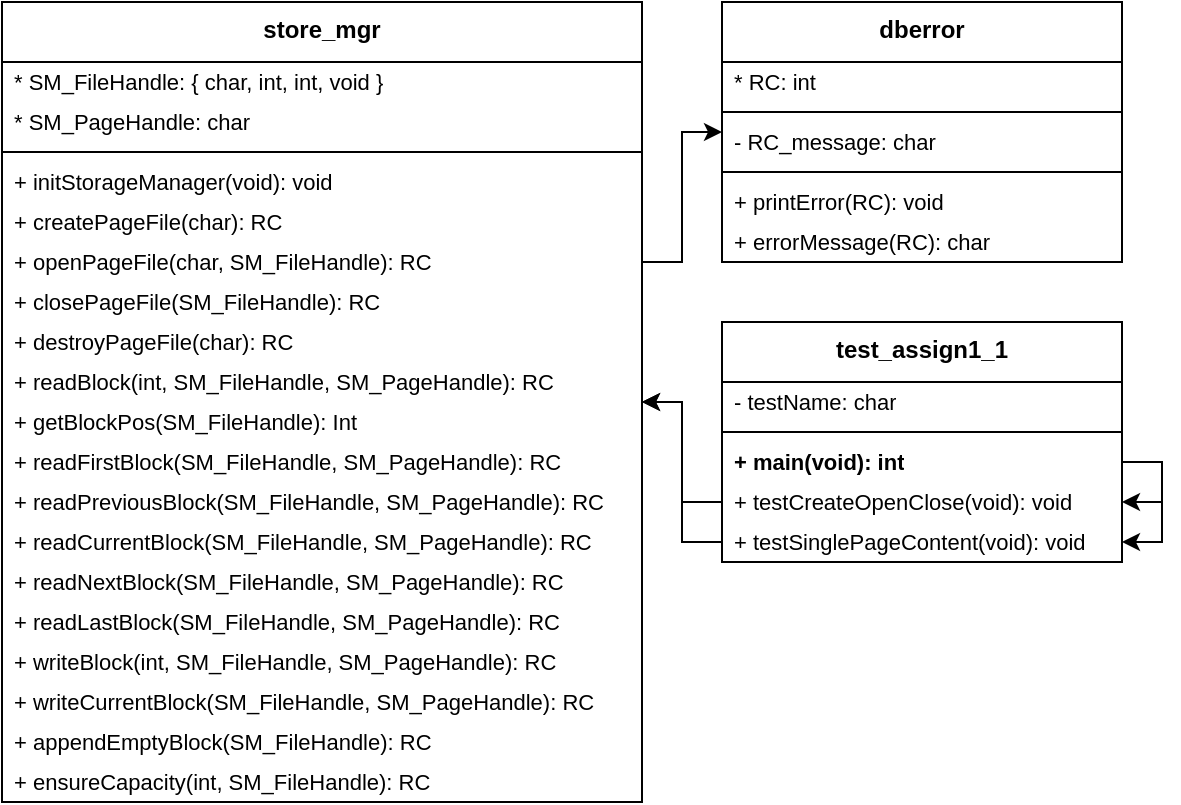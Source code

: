<mxfile version="21.5.1" type="device">
  <diagram name="Page-1" id="DyquLoCqnv8UFfpNbI6D">
    <mxGraphModel dx="1829" dy="907" grid="1" gridSize="10" guides="1" tooltips="1" connect="1" arrows="1" fold="1" page="1" pageScale="1" pageWidth="660" pageHeight="480" math="0" shadow="0">
      <root>
        <mxCell id="0" />
        <mxCell id="1" parent="0" />
        <mxCell id="2W-PBRkv51gdTkOP3Wb2-12" value="store_mgr" style="swimlane;fontStyle=1;align=center;verticalAlign=top;childLayout=stackLayout;horizontal=1;startSize=30;horizontalStack=0;resizeParent=1;resizeParentMax=0;resizeLast=0;collapsible=0;marginBottom=0;whiteSpace=wrap;html=1;" vertex="1" parent="1">
          <mxGeometry x="40" y="40" width="320" height="400" as="geometry" />
        </mxCell>
        <mxCell id="2W-PBRkv51gdTkOP3Wb2-13" value="* SM_FileHandle: { char, int, int, void }" style="text;strokeColor=none;fillColor=none;align=left;verticalAlign=middle;spacingLeft=4;spacingRight=4;overflow=hidden;rotatable=0;points=[[0,0.5],[1,0.5]];portConstraint=eastwest;whiteSpace=wrap;html=1;fontSize=11;" vertex="1" parent="2W-PBRkv51gdTkOP3Wb2-12">
          <mxGeometry y="30" width="320" height="20" as="geometry" />
        </mxCell>
        <mxCell id="2W-PBRkv51gdTkOP3Wb2-26" value="* SM_PageHandle: char" style="text;strokeColor=none;fillColor=none;align=left;verticalAlign=middle;spacingLeft=4;spacingRight=4;overflow=hidden;rotatable=0;points=[[0,0.5],[1,0.5]];portConstraint=eastwest;whiteSpace=wrap;html=1;fontSize=11;" vertex="1" parent="2W-PBRkv51gdTkOP3Wb2-12">
          <mxGeometry y="50" width="320" height="20" as="geometry" />
        </mxCell>
        <mxCell id="2W-PBRkv51gdTkOP3Wb2-25" value="" style="line;strokeWidth=1;fillColor=none;align=left;verticalAlign=middle;spacingTop=0;spacingLeft=0;spacingRight=0;rotatable=0;labelPosition=right;points=[];portConstraint=eastwest;strokeColor=inherit;spacing=0;" vertex="1" parent="2W-PBRkv51gdTkOP3Wb2-12">
          <mxGeometry y="70" width="320" height="10" as="geometry" />
        </mxCell>
        <mxCell id="2W-PBRkv51gdTkOP3Wb2-17" value="+ initStorageManager(void): void" style="text;strokeColor=none;fillColor=none;align=left;verticalAlign=middle;spacingLeft=4;spacingRight=4;overflow=hidden;rotatable=0;points=[[0,0.5],[1,0.5]];portConstraint=eastwest;whiteSpace=wrap;html=1;fontSize=11;" vertex="1" parent="2W-PBRkv51gdTkOP3Wb2-12">
          <mxGeometry y="80" width="320" height="20" as="geometry" />
        </mxCell>
        <mxCell id="2W-PBRkv51gdTkOP3Wb2-16" value="+ createPageFile(char): RC" style="text;strokeColor=none;fillColor=none;align=left;verticalAlign=middle;spacingLeft=4;spacingRight=4;overflow=hidden;rotatable=0;points=[[0,0.5],[1,0.5]];portConstraint=eastwest;whiteSpace=wrap;html=1;fontSize=11;" vertex="1" parent="2W-PBRkv51gdTkOP3Wb2-12">
          <mxGeometry y="100" width="320" height="20" as="geometry" />
        </mxCell>
        <mxCell id="2W-PBRkv51gdTkOP3Wb2-18" value="+ openPageFile(char, SM_FileHandle): RC" style="text;strokeColor=none;fillColor=none;align=left;verticalAlign=middle;spacingLeft=4;spacingRight=4;overflow=hidden;rotatable=0;points=[[0,0.5],[1,0.5]];portConstraint=eastwest;whiteSpace=wrap;html=1;fontSize=11;" vertex="1" parent="2W-PBRkv51gdTkOP3Wb2-12">
          <mxGeometry y="120" width="320" height="20" as="geometry" />
        </mxCell>
        <mxCell id="2W-PBRkv51gdTkOP3Wb2-19" value="+ closePageFile(SM_FileHandle): RC" style="text;strokeColor=none;fillColor=none;align=left;verticalAlign=middle;spacingLeft=4;spacingRight=4;overflow=hidden;rotatable=0;points=[[0,0.5],[1,0.5]];portConstraint=eastwest;whiteSpace=wrap;html=1;fontSize=11;" vertex="1" parent="2W-PBRkv51gdTkOP3Wb2-12">
          <mxGeometry y="140" width="320" height="20" as="geometry" />
        </mxCell>
        <mxCell id="2W-PBRkv51gdTkOP3Wb2-20" value="+ destroyPageFile(char): RC" style="text;strokeColor=none;fillColor=none;align=left;verticalAlign=middle;spacingLeft=4;spacingRight=4;overflow=hidden;rotatable=0;points=[[0,0.5],[1,0.5]];portConstraint=eastwest;whiteSpace=wrap;html=1;fontSize=11;" vertex="1" parent="2W-PBRkv51gdTkOP3Wb2-12">
          <mxGeometry y="160" width="320" height="20" as="geometry" />
        </mxCell>
        <mxCell id="2W-PBRkv51gdTkOP3Wb2-22" value="+ readBlock(int, SM_FileHandle, SM_PageHandle): RC" style="text;strokeColor=none;fillColor=none;align=left;verticalAlign=middle;spacingLeft=4;spacingRight=4;overflow=hidden;rotatable=0;points=[[0,0.5],[1,0.5]];portConstraint=eastwest;whiteSpace=wrap;html=1;fontSize=11;" vertex="1" parent="2W-PBRkv51gdTkOP3Wb2-12">
          <mxGeometry y="180" width="320" height="20" as="geometry" />
        </mxCell>
        <mxCell id="2W-PBRkv51gdTkOP3Wb2-21" value="+ getBlockPos(SM_FileHandle): Int" style="text;strokeColor=none;fillColor=none;align=left;verticalAlign=middle;spacingLeft=4;spacingRight=4;overflow=hidden;rotatable=0;points=[[0,0.5],[1,0.5]];portConstraint=eastwest;whiteSpace=wrap;html=1;fontSize=11;" vertex="1" parent="2W-PBRkv51gdTkOP3Wb2-12">
          <mxGeometry y="200" width="320" height="20" as="geometry" />
        </mxCell>
        <mxCell id="2W-PBRkv51gdTkOP3Wb2-23" value="+ readFirstBlock(SM_FileHandle, SM_PageHandle): RC" style="text;strokeColor=none;fillColor=none;align=left;verticalAlign=middle;spacingLeft=4;spacingRight=4;overflow=hidden;rotatable=0;points=[[0,0.5],[1,0.5]];portConstraint=eastwest;whiteSpace=wrap;html=1;fontSize=11;" vertex="1" parent="2W-PBRkv51gdTkOP3Wb2-12">
          <mxGeometry y="220" width="320" height="20" as="geometry" />
        </mxCell>
        <mxCell id="2W-PBRkv51gdTkOP3Wb2-41" value="+ readPreviousBlock(SM_FileHandle, SM_PageHandle): RC" style="text;strokeColor=none;fillColor=none;align=left;verticalAlign=middle;spacingLeft=4;spacingRight=4;overflow=hidden;rotatable=0;points=[[0,0.5],[1,0.5]];portConstraint=eastwest;whiteSpace=wrap;html=1;fontSize=11;" vertex="1" parent="2W-PBRkv51gdTkOP3Wb2-12">
          <mxGeometry y="240" width="320" height="20" as="geometry" />
        </mxCell>
        <mxCell id="2W-PBRkv51gdTkOP3Wb2-42" value="+ readCurrentBlock(SM_FileHandle, SM_PageHandle): RC" style="text;strokeColor=none;fillColor=none;align=left;verticalAlign=middle;spacingLeft=4;spacingRight=4;overflow=hidden;rotatable=0;points=[[0,0.5],[1,0.5]];portConstraint=eastwest;whiteSpace=wrap;html=1;fontSize=11;" vertex="1" parent="2W-PBRkv51gdTkOP3Wb2-12">
          <mxGeometry y="260" width="320" height="20" as="geometry" />
        </mxCell>
        <mxCell id="2W-PBRkv51gdTkOP3Wb2-43" value="+ readNextBlock(SM_FileHandle, SM_PageHandle): RC" style="text;strokeColor=none;fillColor=none;align=left;verticalAlign=middle;spacingLeft=4;spacingRight=4;overflow=hidden;rotatable=0;points=[[0,0.5],[1,0.5]];portConstraint=eastwest;whiteSpace=wrap;html=1;fontSize=11;" vertex="1" parent="2W-PBRkv51gdTkOP3Wb2-12">
          <mxGeometry y="280" width="320" height="20" as="geometry" />
        </mxCell>
        <mxCell id="2W-PBRkv51gdTkOP3Wb2-60" value="+ readLastBlock(SM_FileHandle, SM_PageHandle): RC" style="text;strokeColor=none;fillColor=none;align=left;verticalAlign=middle;spacingLeft=4;spacingRight=4;overflow=hidden;rotatable=0;points=[[0,0.5],[1,0.5]];portConstraint=eastwest;whiteSpace=wrap;html=1;fontSize=11;" vertex="1" parent="2W-PBRkv51gdTkOP3Wb2-12">
          <mxGeometry y="300" width="320" height="20" as="geometry" />
        </mxCell>
        <mxCell id="2W-PBRkv51gdTkOP3Wb2-61" value="+ writeBlock(int, SM_FileHandle, SM_PageHandle): RC" style="text;strokeColor=none;fillColor=none;align=left;verticalAlign=middle;spacingLeft=4;spacingRight=4;overflow=hidden;rotatable=0;points=[[0,0.5],[1,0.5]];portConstraint=eastwest;whiteSpace=wrap;html=1;fontSize=11;" vertex="1" parent="2W-PBRkv51gdTkOP3Wb2-12">
          <mxGeometry y="320" width="320" height="20" as="geometry" />
        </mxCell>
        <mxCell id="2W-PBRkv51gdTkOP3Wb2-59" value="+ writeCurrentBlock(SM_FileHandle, SM_PageHandle): RC" style="text;strokeColor=none;fillColor=none;align=left;verticalAlign=middle;spacingLeft=4;spacingRight=4;overflow=hidden;rotatable=0;points=[[0,0.5],[1,0.5]];portConstraint=eastwest;whiteSpace=wrap;html=1;fontSize=11;" vertex="1" parent="2W-PBRkv51gdTkOP3Wb2-12">
          <mxGeometry y="340" width="320" height="20" as="geometry" />
        </mxCell>
        <mxCell id="2W-PBRkv51gdTkOP3Wb2-62" value="+ appendEmptyBlock(SM_FileHandle): RC" style="text;strokeColor=none;fillColor=none;align=left;verticalAlign=middle;spacingLeft=4;spacingRight=4;overflow=hidden;rotatable=0;points=[[0,0.5],[1,0.5]];portConstraint=eastwest;whiteSpace=wrap;html=1;fontSize=11;" vertex="1" parent="2W-PBRkv51gdTkOP3Wb2-12">
          <mxGeometry y="360" width="320" height="20" as="geometry" />
        </mxCell>
        <mxCell id="2W-PBRkv51gdTkOP3Wb2-63" value="+ ensureCapacity(int, SM_FileHandle): RC" style="text;strokeColor=none;fillColor=none;align=left;verticalAlign=middle;spacingLeft=4;spacingRight=4;overflow=hidden;rotatable=0;points=[[0,0.5],[1,0.5]];portConstraint=eastwest;whiteSpace=wrap;html=1;fontSize=11;" vertex="1" parent="2W-PBRkv51gdTkOP3Wb2-12">
          <mxGeometry y="380" width="320" height="20" as="geometry" />
        </mxCell>
        <mxCell id="2W-PBRkv51gdTkOP3Wb2-27" value="dberror" style="swimlane;fontStyle=1;align=center;verticalAlign=top;childLayout=stackLayout;horizontal=1;startSize=30;horizontalStack=0;resizeParent=1;resizeParentMax=0;resizeLast=0;collapsible=0;marginBottom=0;whiteSpace=wrap;html=1;" vertex="1" parent="1">
          <mxGeometry x="400" y="40" width="200" height="130" as="geometry" />
        </mxCell>
        <mxCell id="2W-PBRkv51gdTkOP3Wb2-28" value="* RC: int" style="text;strokeColor=none;fillColor=none;align=left;verticalAlign=middle;spacingLeft=4;spacingRight=4;overflow=hidden;rotatable=0;points=[[0,0.5],[1,0.5]];portConstraint=eastwest;whiteSpace=wrap;html=1;fontSize=11;" vertex="1" parent="2W-PBRkv51gdTkOP3Wb2-27">
          <mxGeometry y="30" width="200" height="20" as="geometry" />
        </mxCell>
        <mxCell id="2W-PBRkv51gdTkOP3Wb2-30" value="" style="line;strokeWidth=1;fillColor=none;align=left;verticalAlign=middle;spacingTop=0;spacingLeft=0;spacingRight=0;rotatable=0;labelPosition=right;points=[];portConstraint=eastwest;strokeColor=inherit;spacing=0;" vertex="1" parent="2W-PBRkv51gdTkOP3Wb2-27">
          <mxGeometry y="50" width="200" height="10" as="geometry" />
        </mxCell>
        <mxCell id="2W-PBRkv51gdTkOP3Wb2-31" value="- RC_message: char" style="text;strokeColor=none;fillColor=none;align=left;verticalAlign=middle;spacingLeft=4;spacingRight=4;overflow=hidden;rotatable=0;points=[[0,0.5],[1,0.5]];portConstraint=eastwest;whiteSpace=wrap;html=1;fontSize=11;" vertex="1" parent="2W-PBRkv51gdTkOP3Wb2-27">
          <mxGeometry y="60" width="200" height="20" as="geometry" />
        </mxCell>
        <mxCell id="2W-PBRkv51gdTkOP3Wb2-32" value="" style="line;strokeWidth=1;fillColor=none;align=left;verticalAlign=middle;spacingTop=0;spacingLeft=0;spacingRight=0;rotatable=0;labelPosition=right;points=[];portConstraint=eastwest;strokeColor=inherit;spacing=0;" vertex="1" parent="2W-PBRkv51gdTkOP3Wb2-27">
          <mxGeometry y="80" width="200" height="10" as="geometry" />
        </mxCell>
        <mxCell id="2W-PBRkv51gdTkOP3Wb2-33" value="+ printError(RC): void" style="text;strokeColor=none;fillColor=none;align=left;verticalAlign=middle;spacingLeft=4;spacingRight=4;overflow=hidden;rotatable=0;points=[[0,0.5],[1,0.5]];portConstraint=eastwest;whiteSpace=wrap;html=1;fontSize=11;" vertex="1" parent="2W-PBRkv51gdTkOP3Wb2-27">
          <mxGeometry y="90" width="200" height="20" as="geometry" />
        </mxCell>
        <mxCell id="2W-PBRkv51gdTkOP3Wb2-34" value="+ errorMessage(RC): char" style="text;strokeColor=none;fillColor=none;align=left;verticalAlign=middle;spacingLeft=4;spacingRight=4;overflow=hidden;rotatable=0;points=[[0,0.5],[1,0.5]];portConstraint=eastwest;whiteSpace=wrap;html=1;fontSize=11;" vertex="1" parent="2W-PBRkv51gdTkOP3Wb2-27">
          <mxGeometry y="110" width="200" height="20" as="geometry" />
        </mxCell>
        <mxCell id="2W-PBRkv51gdTkOP3Wb2-64" value="test_assign1_1" style="swimlane;fontStyle=1;align=center;verticalAlign=top;childLayout=stackLayout;horizontal=1;startSize=30;horizontalStack=0;resizeParent=1;resizeParentMax=0;resizeLast=0;collapsible=0;marginBottom=0;whiteSpace=wrap;html=1;" vertex="1" parent="1">
          <mxGeometry x="400" y="200" width="200" height="120" as="geometry" />
        </mxCell>
        <mxCell id="2W-PBRkv51gdTkOP3Wb2-67" value="- testName: char" style="text;strokeColor=none;fillColor=none;align=left;verticalAlign=middle;spacingLeft=4;spacingRight=4;overflow=hidden;rotatable=0;points=[[0,0.5],[1,0.5]];portConstraint=eastwest;whiteSpace=wrap;html=1;fontSize=11;" vertex="1" parent="2W-PBRkv51gdTkOP3Wb2-64">
          <mxGeometry y="30" width="200" height="20" as="geometry" />
        </mxCell>
        <mxCell id="2W-PBRkv51gdTkOP3Wb2-68" value="" style="line;strokeWidth=1;fillColor=none;align=left;verticalAlign=middle;spacingTop=0;spacingLeft=0;spacingRight=0;rotatable=0;labelPosition=right;points=[];portConstraint=eastwest;strokeColor=inherit;spacing=0;" vertex="1" parent="2W-PBRkv51gdTkOP3Wb2-64">
          <mxGeometry y="50" width="200" height="10" as="geometry" />
        </mxCell>
        <mxCell id="2W-PBRkv51gdTkOP3Wb2-79" style="edgeStyle=orthogonalEdgeStyle;rounded=0;orthogonalLoop=1;jettySize=auto;html=1;exitX=1;exitY=0.5;exitDx=0;exitDy=0;entryX=1;entryY=0.5;entryDx=0;entryDy=0;" edge="1" parent="2W-PBRkv51gdTkOP3Wb2-64" source="2W-PBRkv51gdTkOP3Wb2-69" target="2W-PBRkv51gdTkOP3Wb2-71">
          <mxGeometry relative="1" as="geometry" />
        </mxCell>
        <mxCell id="2W-PBRkv51gdTkOP3Wb2-80" style="edgeStyle=orthogonalEdgeStyle;rounded=0;orthogonalLoop=1;jettySize=auto;html=1;exitX=1;exitY=0.5;exitDx=0;exitDy=0;entryX=1;entryY=0.5;entryDx=0;entryDy=0;" edge="1" parent="2W-PBRkv51gdTkOP3Wb2-64" source="2W-PBRkv51gdTkOP3Wb2-69" target="2W-PBRkv51gdTkOP3Wb2-70">
          <mxGeometry relative="1" as="geometry">
            <Array as="points">
              <mxPoint x="220" y="70" />
              <mxPoint x="220" y="90" />
            </Array>
          </mxGeometry>
        </mxCell>
        <mxCell id="2W-PBRkv51gdTkOP3Wb2-69" value="+ main(void): int" style="text;strokeColor=none;fillColor=none;align=left;verticalAlign=middle;spacingLeft=4;spacingRight=4;overflow=hidden;rotatable=0;points=[[0,0.5],[1,0.5]];portConstraint=eastwest;whiteSpace=wrap;html=1;fontSize=11;fontStyle=1" vertex="1" parent="2W-PBRkv51gdTkOP3Wb2-64">
          <mxGeometry y="60" width="200" height="20" as="geometry" />
        </mxCell>
        <mxCell id="2W-PBRkv51gdTkOP3Wb2-70" value="+ testCreateOpenClose(void): void" style="text;strokeColor=none;fillColor=none;align=left;verticalAlign=middle;spacingLeft=4;spacingRight=4;overflow=hidden;rotatable=0;points=[[0,0.5],[1,0.5]];portConstraint=eastwest;whiteSpace=wrap;html=1;fontSize=11;" vertex="1" parent="2W-PBRkv51gdTkOP3Wb2-64">
          <mxGeometry y="80" width="200" height="20" as="geometry" />
        </mxCell>
        <mxCell id="2W-PBRkv51gdTkOP3Wb2-71" value="+ testSinglePageContent(void): void" style="text;strokeColor=none;fillColor=none;align=left;verticalAlign=middle;spacingLeft=4;spacingRight=4;overflow=hidden;rotatable=0;points=[[0,0.5],[1,0.5]];portConstraint=eastwest;whiteSpace=wrap;html=1;fontSize=11;" vertex="1" parent="2W-PBRkv51gdTkOP3Wb2-64">
          <mxGeometry y="100" width="200" height="20" as="geometry" />
        </mxCell>
        <mxCell id="2W-PBRkv51gdTkOP3Wb2-81" style="edgeStyle=orthogonalEdgeStyle;rounded=0;orthogonalLoop=1;jettySize=auto;html=1;exitX=0;exitY=0.5;exitDx=0;exitDy=0;" edge="1" parent="1" source="2W-PBRkv51gdTkOP3Wb2-70" target="2W-PBRkv51gdTkOP3Wb2-12">
          <mxGeometry relative="1" as="geometry" />
        </mxCell>
        <mxCell id="2W-PBRkv51gdTkOP3Wb2-82" style="edgeStyle=orthogonalEdgeStyle;rounded=0;orthogonalLoop=1;jettySize=auto;html=1;exitX=0;exitY=0.5;exitDx=0;exitDy=0;" edge="1" parent="1" source="2W-PBRkv51gdTkOP3Wb2-71" target="2W-PBRkv51gdTkOP3Wb2-12">
          <mxGeometry relative="1" as="geometry" />
        </mxCell>
        <mxCell id="2W-PBRkv51gdTkOP3Wb2-84" style="edgeStyle=orthogonalEdgeStyle;rounded=0;orthogonalLoop=1;jettySize=auto;html=1;exitX=1;exitY=0.5;exitDx=0;exitDy=0;" edge="1" parent="1" source="2W-PBRkv51gdTkOP3Wb2-18" target="2W-PBRkv51gdTkOP3Wb2-27">
          <mxGeometry relative="1" as="geometry" />
        </mxCell>
      </root>
    </mxGraphModel>
  </diagram>
</mxfile>
